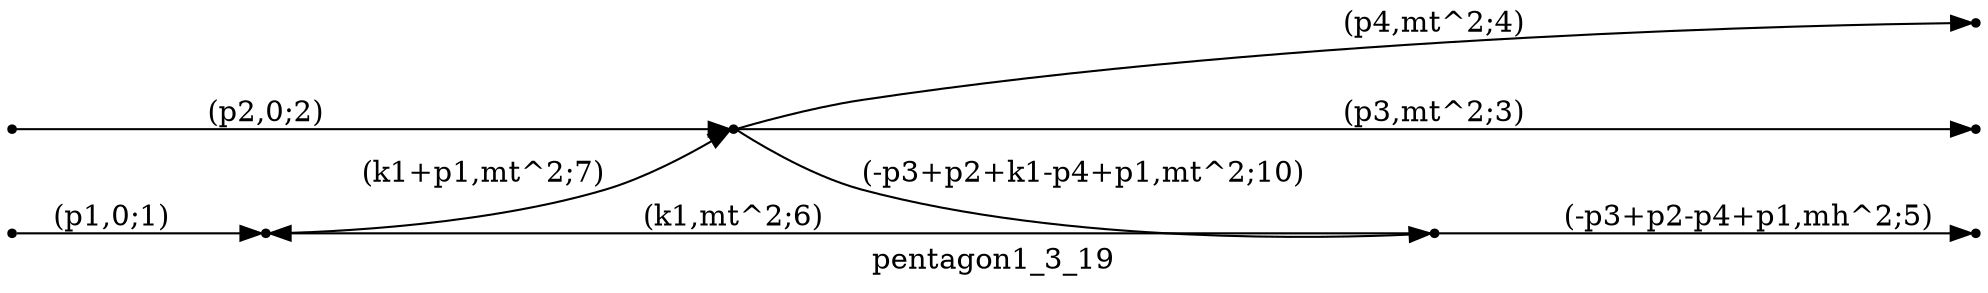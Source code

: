 digraph pentagon1_3_19 {
  label="pentagon1_3_19";
  rankdir="LR";
  subgraph edges {
    -1 -> 2 [label="(p1,0;1)"];
    -2 -> 3 [label="(p2,0;2)"];
    3 -> -3 [label="(p3,mt^2;3)"];
    3 -> -4 [label="(p4,mt^2;4)"];
    1 -> -5 [label="(-p3+p2-p4+p1,mh^2;5)"];
    1 -> 2 [label="(k1,mt^2;6)"];
    2 -> 3 [label="(k1+p1,mt^2;7)"];
    3 -> 1 [label="(-p3+p2+k1-p4+p1,mt^2;10)"];
  }
  subgraph incoming { rank="source"; -1; -2; }
  subgraph outgoing { rank="sink"; -3; -4; -5; }
-5 [shape=point];
-4 [shape=point];
-3 [shape=point];
-2 [shape=point];
-1 [shape=point];
1 [shape=point];
2 [shape=point];
3 [shape=point];
}

